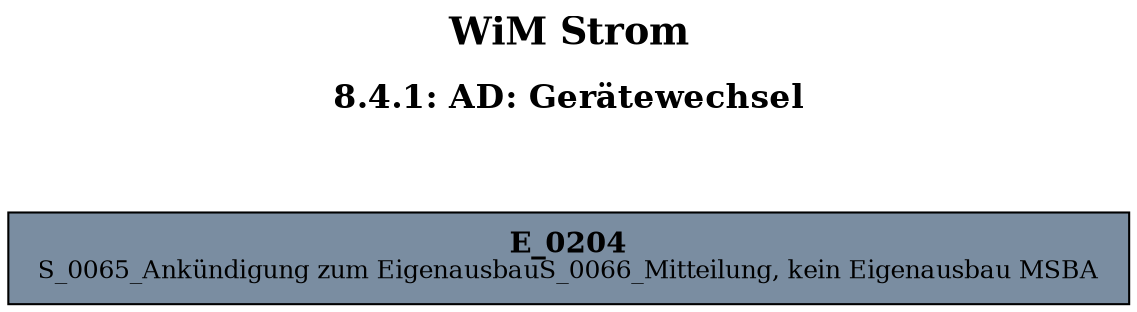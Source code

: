 digraph D {
    labelloc="t";
    label=<<B><FONT POINT-SIZE="18">WiM Strom</FONT></B><BR/><BR/><B><FONT POINT-SIZE="16">8.4.1: AD: Gerätewechsel</FONT></B><BR/><BR/><BR/><BR/>>;
    ratio="compress";
    concentrate=true;
    pack=true;
    rankdir=TB;
    packmode="array";
    size="20,20";
    "Empty" [margin="0.2,0.12", shape=box, style=filled, fillcolor="#7a8da1", label=<<B>E_0204</B><BR align="center"/><FONT point-size="12">S_0065_Ankündigung zum Eigenausbau
S_0066_Mitteilung, kein Eigenausbau MSBA</FONT><BR align="center"/>>];


    bgcolor="transparent";
}